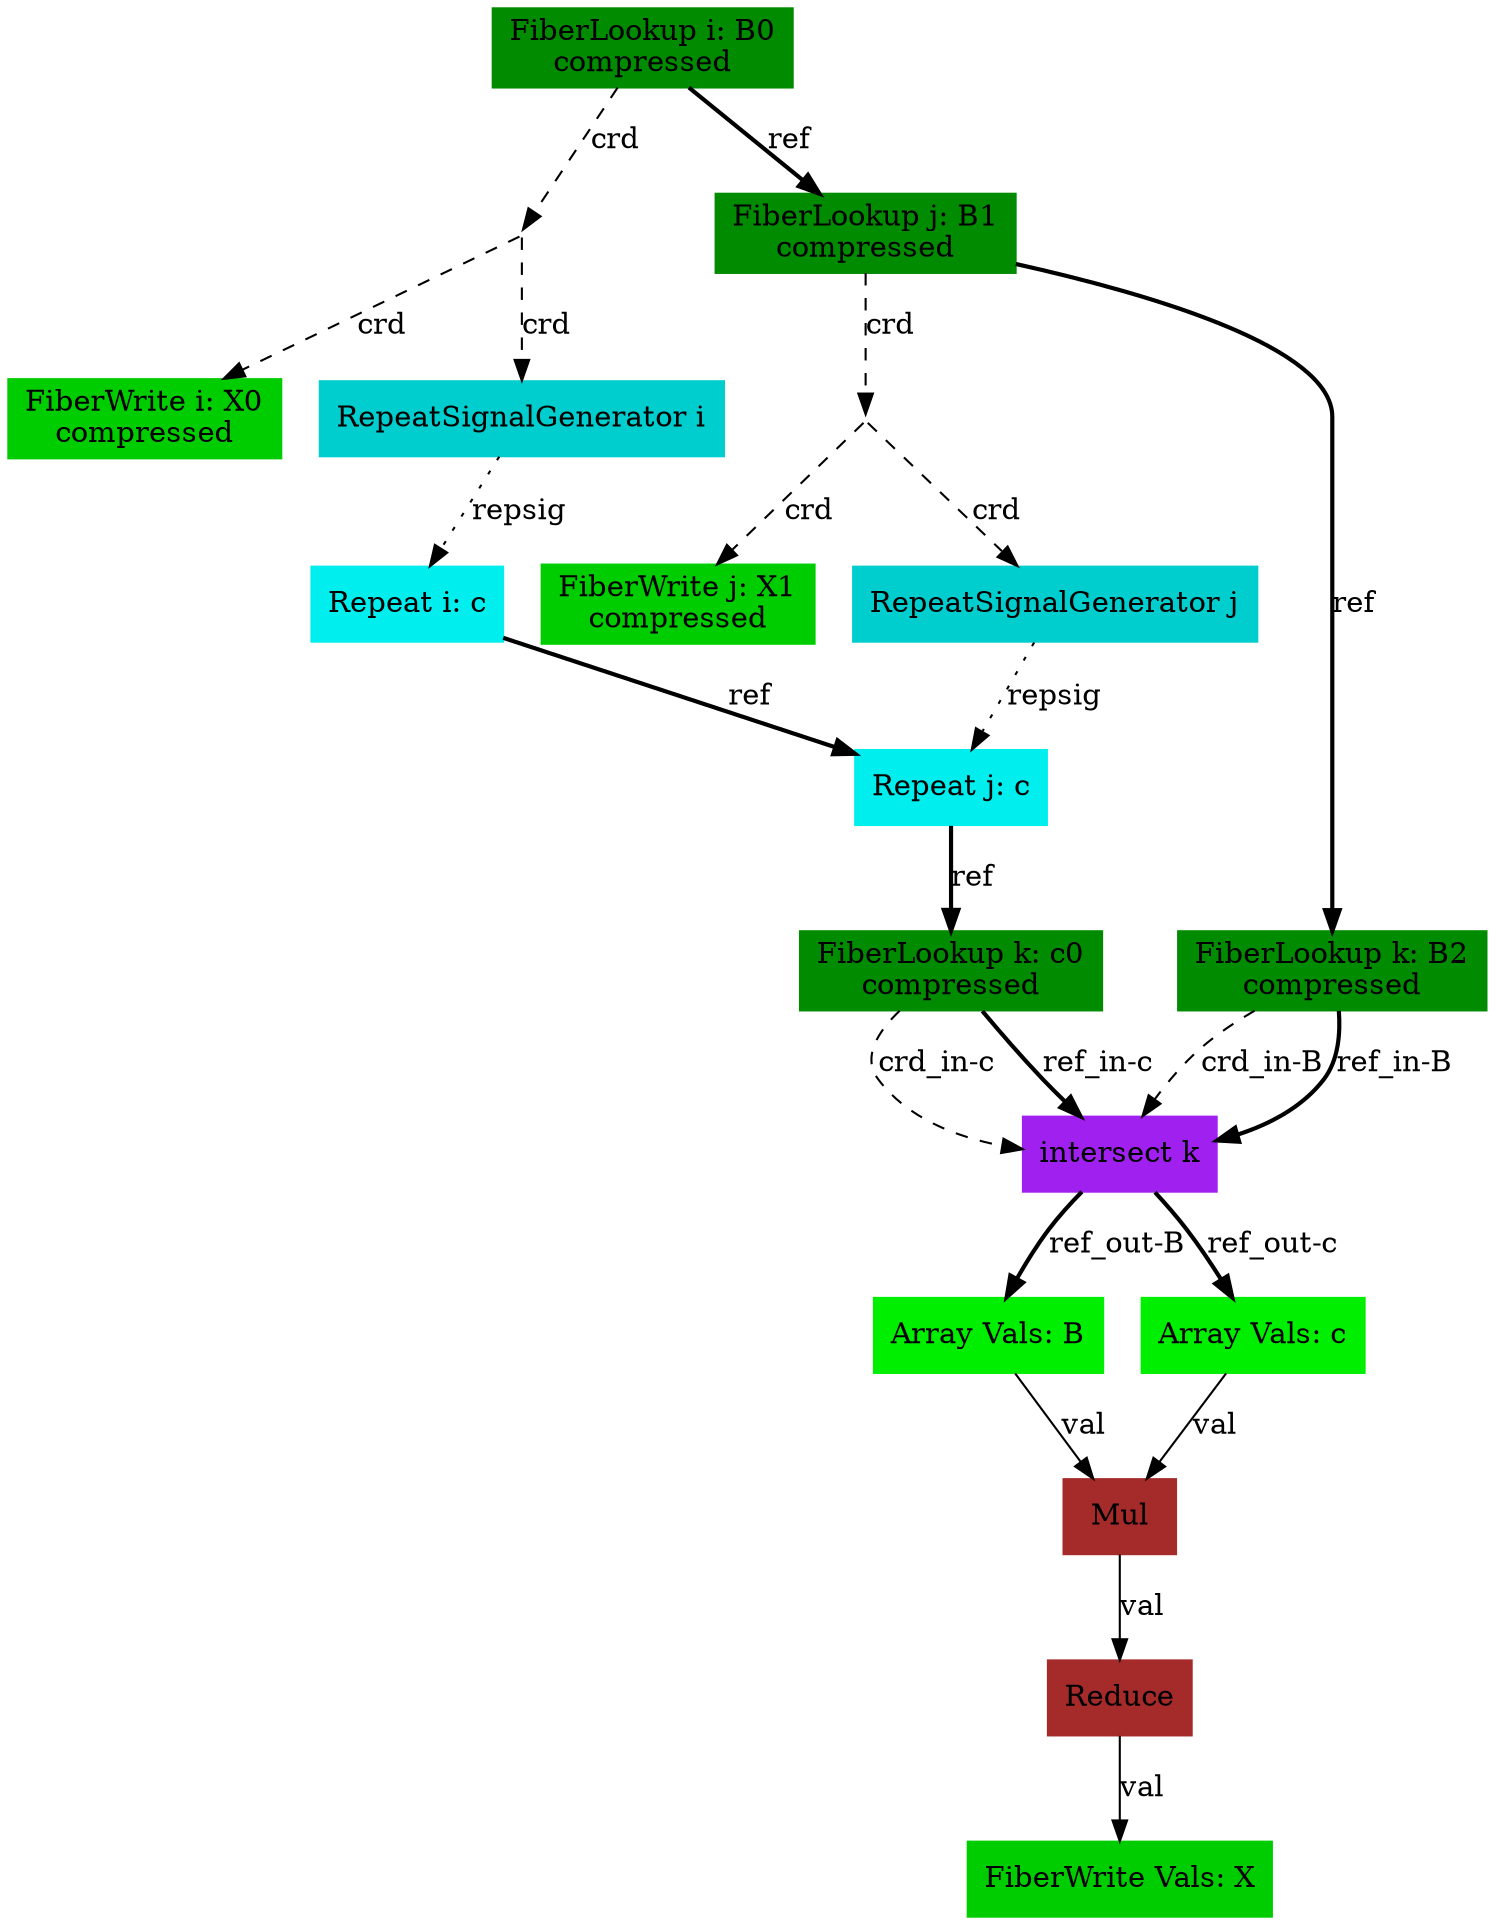 digraph SAM {
    comment="X=ss01,B=sss012,c=s0"
    17 [comment="type=fiberlookup,index=i,tensor=B,mode=0,format=compressed,src=true,root=true" label="FiberLookup i: B0\ncompressed" color=green4 shape=box style=filled type="fiberlookup" index="i" tensor="B" mode="0" format="compressed" src="true" root="true"]
    16 [comment="type=broadcast" shape=point style=invis type="broadcast"]
    2 [comment="type=fiberwrite,index=i,tensor=X,mode=0,format=compressed,segsize=2,crdsize=B0_dim,sink=true" label="FiberWrite i: X0\ncompressed" color=green3 shape=box style=filled type="fiberwrite" index="i" tensor="X" mode="0" format="compressed" segsize="2" crdsize="B0_dim" sink="true"]
    15 [comment="type=repsiggen,index=i" label="RepeatSignalGenerator i" color=cyan3 shape=box style=filled type="repsiggen" index="i"]
    14 [comment="type=repeat,index=i,tensor=c,root=true" label="Repeat i: c" color=cyan2 shape=box style=filled type="repeat" index="i" tensor="c" root="true"]
    10 [comment="type=repeat,index=j,tensor=c,root=false" label="Repeat j: c" color=cyan2 shape=box style=filled type="repeat" index="j" tensor="c" root="false"]
    9 [comment="type=fiberlookup,index=k,tensor=c,mode=0,format=compressed,src=true,root=false" label="FiberLookup k: c0\ncompressed" color=green4 shape=box style=filled type="fiberlookup" index="k" tensor="c" mode="0" format="compressed" src="true" root="false"]
    7 [comment="type=intersect,index=k" label="intersect k" color=purple shape=box style=filled type="intersect" index="k"]
    5 [comment="type=arrayvals,tensor=B" label="Array Vals: B" color=green2 shape=box style=filled type="arrayvals" tensor="B"]
    4 [comment="type=mul" label="Mul" color=brown shape=box style=filled type="mul"]
    3 [comment="type=reduce" label="Reduce" color=brown shape=box style=filled type="reduce"]
    0 [comment="type=fiberwrite,mode=vals,tensor=X,size=1*B0_dim*B1_dim,sink=true" label="FiberWrite Vals: X" color=green3 shape=box style=filled type="fiberwrite" tensor="X" mode="vals" size="1*B0_dim*B1_dim" sink="true"]
    6 [comment="type=arrayvals,tensor=c" label="Array Vals: c" color=green2 shape=box style=filled type="arrayvals" tensor="c"]
    13 [comment="type=fiberlookup,index=j,tensor=B,mode=1,format=compressed,src=true,root=false" label="FiberLookup j: B1\ncompressed" color=green4 shape=box style=filled type="fiberlookup" index="j" tensor="B" mode="1" format="compressed" src="true" root="false"]
    12 [comment="type=broadcast" shape=point style=invis type="broadcast"]
    1 [comment="type=fiberwrite,index=j,tensor=X,mode=1,format=compressed,segsize=B0_dim+1,crdsize=B0_dim*B1_dim,sink=true" label="FiberWrite j: X1\ncompressed" color=green3 shape=box style=filled type="fiberwrite" index="j" tensor="X" mode="1" format="compressed" segsize="B0_dim+1" crdsize="B0_dim*B1_dim" sink="true"]
    11 [comment="type=repsiggen,index=j" label="RepeatSignalGenerator j" color=cyan3 shape=box style=filled type="repsiggen" index="j"]
    8 [comment="type=fiberlookup,index=k,tensor=B,mode=2,format=compressed,src=true,root=false" label="FiberLookup k: B2\ncompressed" color=green4 shape=box style=filled type="fiberlookup" index="k" tensor="B" mode="2" format="compressed" src="true" root="false"]
    17 -> 16 [label="crd" style=dashed type="crd" comment=""]
    16 -> 2 [label="crd" style=dashed type="crd"]
    16 -> 15 [label="crd" style=dashed type="crd"]
    15 -> 14 [label="repsig" style=dotted type="repsig"]
    14 -> 10 [label="ref" style=bold type="ref"]
    10 -> 9 [label="ref" style=bold type="ref"]
    9 -> 7 [label="crd_in-c" style=dashed type="crd" comment="in-c"]
    7 -> 5 [label="ref_out-B" style=bold type="ref" comment="out-B"]
    5 -> 4 [label="val" type="val"]
    4 -> 3 [label="val" type="val"]
    3 -> 0 [label="val" type="val"]
    7 -> 6 [label="ref_out-c" style=bold type="ref" comment="out-c"]
    6 -> 4 [label="val" type="val"]
    9 -> 7 [label="ref_in-c" style=bold type="ref" comment="in-c"]
    17 -> 13 [label="ref" style=bold type="ref" comment=""]
    13 -> 12 [label="crd" style=dashed type="crd" comment=""]
    12 -> 1 [label="crd" style=dashed type="crd"]
    12 -> 11 [label="crd" style=dashed type="crd"]
    11 -> 10 [label="repsig" style=dotted type="repsig"]
    13 -> 8 [label="ref" style=bold type="ref" comment=""]
    8 -> 7 [label="crd_in-B" style=dashed type="crd" comment="in-B"]
    8 -> 7 [label="ref_in-B" style=bold type="ref" comment="in-B"]
}
